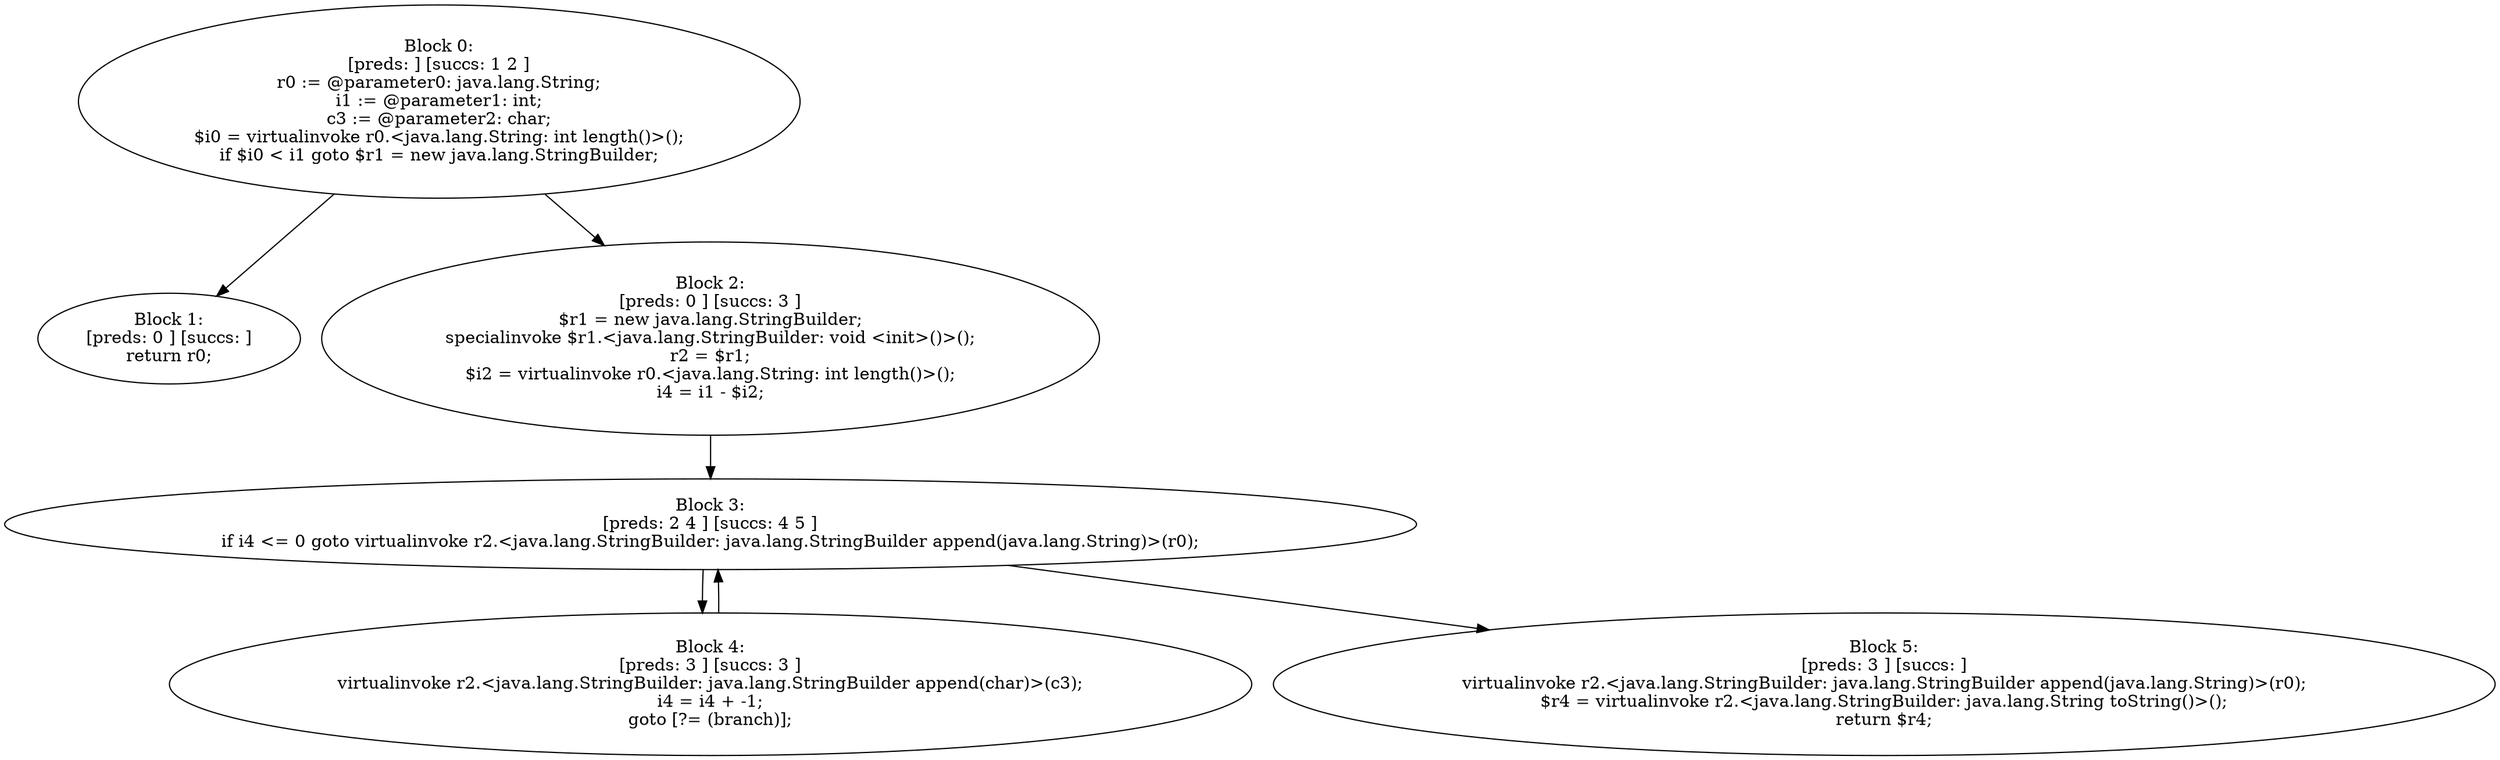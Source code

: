 digraph "unitGraph" {
    "Block 0:
[preds: ] [succs: 1 2 ]
r0 := @parameter0: java.lang.String;
i1 := @parameter1: int;
c3 := @parameter2: char;
$i0 = virtualinvoke r0.<java.lang.String: int length()>();
if $i0 < i1 goto $r1 = new java.lang.StringBuilder;
"
    "Block 1:
[preds: 0 ] [succs: ]
return r0;
"
    "Block 2:
[preds: 0 ] [succs: 3 ]
$r1 = new java.lang.StringBuilder;
specialinvoke $r1.<java.lang.StringBuilder: void <init>()>();
r2 = $r1;
$i2 = virtualinvoke r0.<java.lang.String: int length()>();
i4 = i1 - $i2;
"
    "Block 3:
[preds: 2 4 ] [succs: 4 5 ]
if i4 <= 0 goto virtualinvoke r2.<java.lang.StringBuilder: java.lang.StringBuilder append(java.lang.String)>(r0);
"
    "Block 4:
[preds: 3 ] [succs: 3 ]
virtualinvoke r2.<java.lang.StringBuilder: java.lang.StringBuilder append(char)>(c3);
i4 = i4 + -1;
goto [?= (branch)];
"
    "Block 5:
[preds: 3 ] [succs: ]
virtualinvoke r2.<java.lang.StringBuilder: java.lang.StringBuilder append(java.lang.String)>(r0);
$r4 = virtualinvoke r2.<java.lang.StringBuilder: java.lang.String toString()>();
return $r4;
"
    "Block 0:
[preds: ] [succs: 1 2 ]
r0 := @parameter0: java.lang.String;
i1 := @parameter1: int;
c3 := @parameter2: char;
$i0 = virtualinvoke r0.<java.lang.String: int length()>();
if $i0 < i1 goto $r1 = new java.lang.StringBuilder;
"->"Block 1:
[preds: 0 ] [succs: ]
return r0;
";
    "Block 0:
[preds: ] [succs: 1 2 ]
r0 := @parameter0: java.lang.String;
i1 := @parameter1: int;
c3 := @parameter2: char;
$i0 = virtualinvoke r0.<java.lang.String: int length()>();
if $i0 < i1 goto $r1 = new java.lang.StringBuilder;
"->"Block 2:
[preds: 0 ] [succs: 3 ]
$r1 = new java.lang.StringBuilder;
specialinvoke $r1.<java.lang.StringBuilder: void <init>()>();
r2 = $r1;
$i2 = virtualinvoke r0.<java.lang.String: int length()>();
i4 = i1 - $i2;
";
    "Block 2:
[preds: 0 ] [succs: 3 ]
$r1 = new java.lang.StringBuilder;
specialinvoke $r1.<java.lang.StringBuilder: void <init>()>();
r2 = $r1;
$i2 = virtualinvoke r0.<java.lang.String: int length()>();
i4 = i1 - $i2;
"->"Block 3:
[preds: 2 4 ] [succs: 4 5 ]
if i4 <= 0 goto virtualinvoke r2.<java.lang.StringBuilder: java.lang.StringBuilder append(java.lang.String)>(r0);
";
    "Block 3:
[preds: 2 4 ] [succs: 4 5 ]
if i4 <= 0 goto virtualinvoke r2.<java.lang.StringBuilder: java.lang.StringBuilder append(java.lang.String)>(r0);
"->"Block 4:
[preds: 3 ] [succs: 3 ]
virtualinvoke r2.<java.lang.StringBuilder: java.lang.StringBuilder append(char)>(c3);
i4 = i4 + -1;
goto [?= (branch)];
";
    "Block 3:
[preds: 2 4 ] [succs: 4 5 ]
if i4 <= 0 goto virtualinvoke r2.<java.lang.StringBuilder: java.lang.StringBuilder append(java.lang.String)>(r0);
"->"Block 5:
[preds: 3 ] [succs: ]
virtualinvoke r2.<java.lang.StringBuilder: java.lang.StringBuilder append(java.lang.String)>(r0);
$r4 = virtualinvoke r2.<java.lang.StringBuilder: java.lang.String toString()>();
return $r4;
";
    "Block 4:
[preds: 3 ] [succs: 3 ]
virtualinvoke r2.<java.lang.StringBuilder: java.lang.StringBuilder append(char)>(c3);
i4 = i4 + -1;
goto [?= (branch)];
"->"Block 3:
[preds: 2 4 ] [succs: 4 5 ]
if i4 <= 0 goto virtualinvoke r2.<java.lang.StringBuilder: java.lang.StringBuilder append(java.lang.String)>(r0);
";
}
